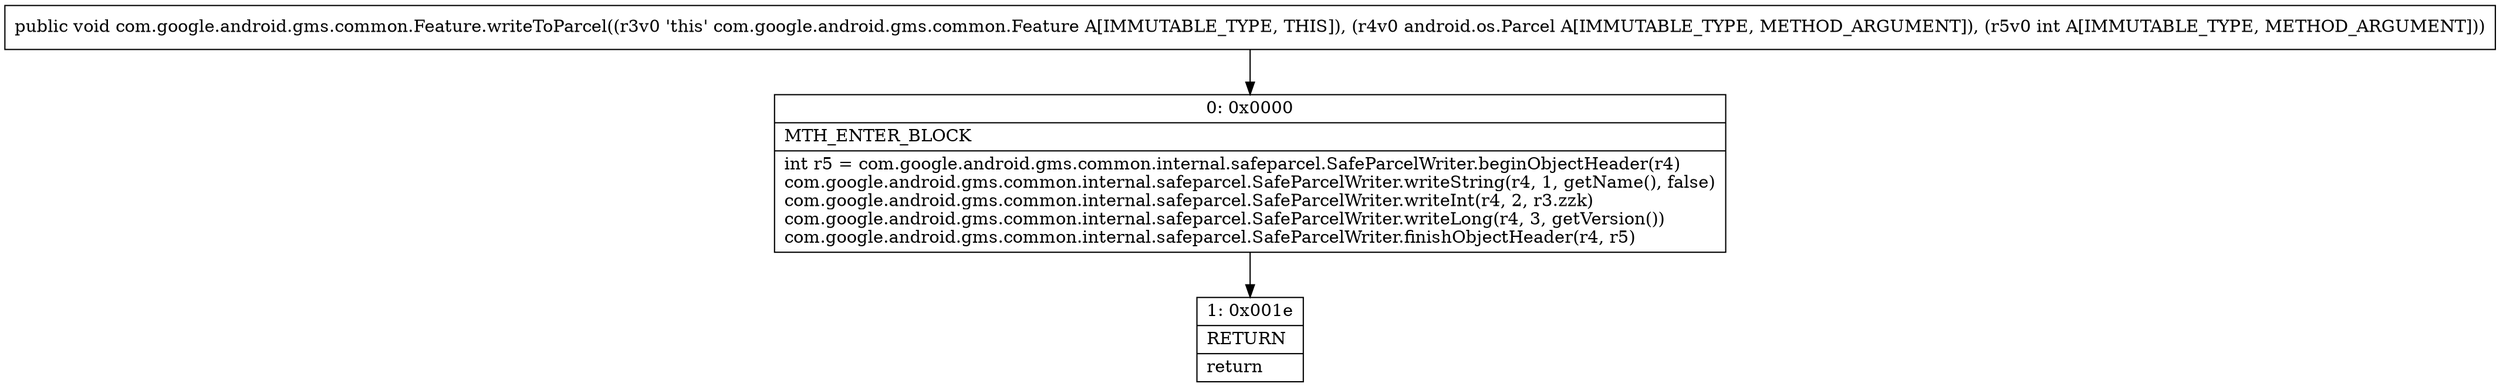 digraph "CFG forcom.google.android.gms.common.Feature.writeToParcel(Landroid\/os\/Parcel;I)V" {
Node_0 [shape=record,label="{0\:\ 0x0000|MTH_ENTER_BLOCK\l|int r5 = com.google.android.gms.common.internal.safeparcel.SafeParcelWriter.beginObjectHeader(r4)\lcom.google.android.gms.common.internal.safeparcel.SafeParcelWriter.writeString(r4, 1, getName(), false)\lcom.google.android.gms.common.internal.safeparcel.SafeParcelWriter.writeInt(r4, 2, r3.zzk)\lcom.google.android.gms.common.internal.safeparcel.SafeParcelWriter.writeLong(r4, 3, getVersion())\lcom.google.android.gms.common.internal.safeparcel.SafeParcelWriter.finishObjectHeader(r4, r5)\l}"];
Node_1 [shape=record,label="{1\:\ 0x001e|RETURN\l|return\l}"];
MethodNode[shape=record,label="{public void com.google.android.gms.common.Feature.writeToParcel((r3v0 'this' com.google.android.gms.common.Feature A[IMMUTABLE_TYPE, THIS]), (r4v0 android.os.Parcel A[IMMUTABLE_TYPE, METHOD_ARGUMENT]), (r5v0 int A[IMMUTABLE_TYPE, METHOD_ARGUMENT])) }"];
MethodNode -> Node_0;
Node_0 -> Node_1;
}

